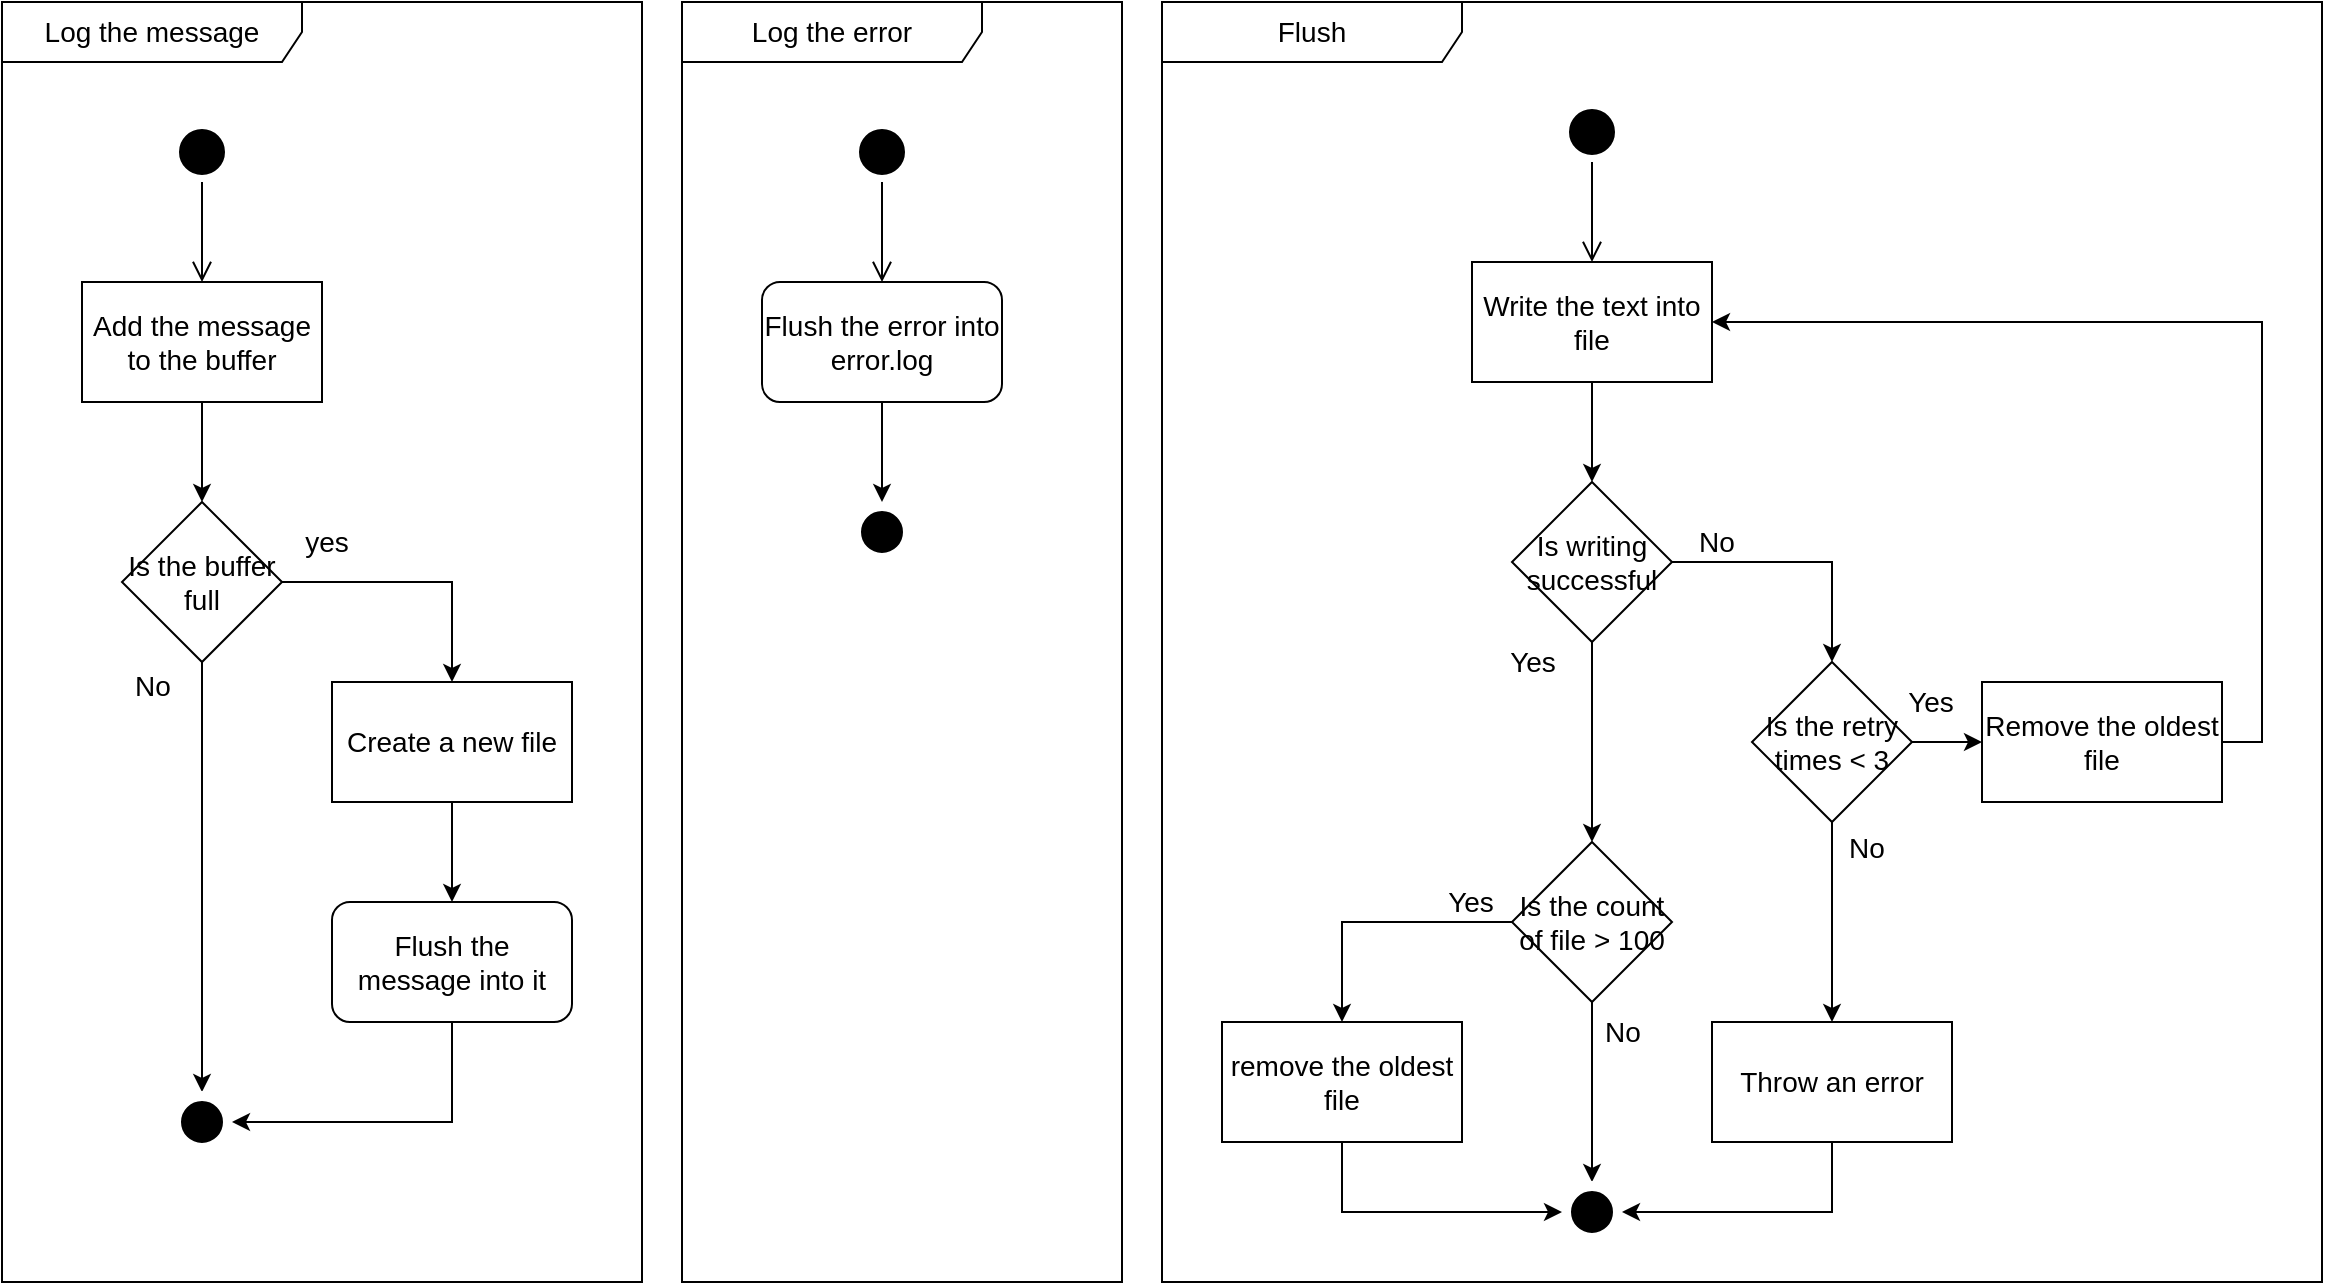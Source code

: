 <mxfile version="24.6.4" type="google">
  <diagram name="Activity Diagram" id="R9e8nta6aA1Hl9PDaqUL">
    <mxGraphModel grid="1" page="1" gridSize="10" guides="1" tooltips="1" connect="1" arrows="1" fold="1" pageScale="1" pageWidth="827" pageHeight="1169" math="0" shadow="0">
      <root>
        <mxCell id="0" />
        <mxCell id="1" parent="0" />
        <mxCell id="Ks5z1FOKRckp7h52bxmP-1" value="" style="ellipse;html=1;shape=startState;fillColor=#000000;strokeColor=#000000;" vertex="1" parent="1">
          <mxGeometry x="125" y="100" width="30" height="30" as="geometry" />
        </mxCell>
        <mxCell id="Ks5z1FOKRckp7h52bxmP-2" value="" style="edgeStyle=orthogonalEdgeStyle;html=1;verticalAlign=bottom;endArrow=open;endSize=8;strokeColor=#000000;rounded=0;" edge="1" parent="1" source="Ks5z1FOKRckp7h52bxmP-1" target="Ks5z1FOKRckp7h52bxmP-6">
          <mxGeometry relative="1" as="geometry">
            <mxPoint x="140" y="180" as="targetPoint" />
          </mxGeometry>
        </mxCell>
        <mxCell id="Ks5z1FOKRckp7h52bxmP-9" style="edgeStyle=orthogonalEdgeStyle;rounded=0;orthogonalLoop=1;jettySize=auto;html=1;" edge="1" parent="1" source="Ks5z1FOKRckp7h52bxmP-6" target="Ks5z1FOKRckp7h52bxmP-8">
          <mxGeometry relative="1" as="geometry" />
        </mxCell>
        <mxCell id="Ks5z1FOKRckp7h52bxmP-6" value="Add the message to the buffer" style="rounded=0;whiteSpace=wrap;html=1;fontSize=14;fontStyle=0" vertex="1" parent="1">
          <mxGeometry x="80" y="180" width="120" height="60" as="geometry" />
        </mxCell>
        <mxCell id="Ks5z1FOKRckp7h52bxmP-17" style="edgeStyle=orthogonalEdgeStyle;rounded=0;orthogonalLoop=1;jettySize=auto;html=1;" edge="1" parent="1" source="Ks5z1FOKRckp7h52bxmP-8" target="Ks5z1FOKRckp7h52bxmP-16">
          <mxGeometry relative="1" as="geometry" />
        </mxCell>
        <mxCell id="Ks5z1FOKRckp7h52bxmP-18" value="yes" style="edgeLabel;html=1;align=center;verticalAlign=middle;resizable=0;points=[];fontSize=14;" connectable="0" vertex="1" parent="Ks5z1FOKRckp7h52bxmP-17">
          <mxGeometry x="-0.283" y="2" relative="1" as="geometry">
            <mxPoint x="-27" y="-18" as="offset" />
          </mxGeometry>
        </mxCell>
        <mxCell id="Ks5z1FOKRckp7h52bxmP-24" style="edgeStyle=orthogonalEdgeStyle;rounded=0;orthogonalLoop=1;jettySize=auto;html=1;" edge="1" parent="1" source="Ks5z1FOKRckp7h52bxmP-8" target="Ks5z1FOKRckp7h52bxmP-21">
          <mxGeometry relative="1" as="geometry" />
        </mxCell>
        <mxCell id="Ks5z1FOKRckp7h52bxmP-26" value="&lt;font style=&quot;font-size: 14px;&quot;&gt;No&lt;/font&gt;" style="edgeLabel;html=1;align=center;verticalAlign=middle;resizable=0;points=[];" connectable="0" vertex="1" parent="Ks5z1FOKRckp7h52bxmP-24">
          <mxGeometry x="-0.893" y="4" relative="1" as="geometry">
            <mxPoint x="-29" as="offset" />
          </mxGeometry>
        </mxCell>
        <mxCell id="Ks5z1FOKRckp7h52bxmP-8" value="Is the buffer full" style="rhombus;whiteSpace=wrap;html=1;fontSize=14;" vertex="1" parent="1">
          <mxGeometry x="100" y="290" width="80" height="80" as="geometry" />
        </mxCell>
        <mxCell id="Ks5z1FOKRckp7h52bxmP-10" value="Log the message" style="shape=umlFrame;whiteSpace=wrap;html=1;pointerEvents=0;width=150;height=30;fontSize=14;" vertex="1" parent="1">
          <mxGeometry x="40" y="40" width="320" height="640" as="geometry" />
        </mxCell>
        <mxCell id="Ks5z1FOKRckp7h52bxmP-13" value="Log the error" style="shape=umlFrame;whiteSpace=wrap;html=1;pointerEvents=0;width=150;height=30;fontSize=14;" vertex="1" parent="1">
          <mxGeometry x="380" y="40" width="220" height="640" as="geometry" />
        </mxCell>
        <mxCell id="Ks5z1FOKRckp7h52bxmP-15" value="Flush" style="shape=umlFrame;whiteSpace=wrap;html=1;pointerEvents=0;width=150;height=30;fontSize=14;" vertex="1" parent="1">
          <mxGeometry x="620" y="40" width="580" height="640" as="geometry" />
        </mxCell>
        <mxCell id="Ks5z1FOKRckp7h52bxmP-20" style="edgeStyle=orthogonalEdgeStyle;rounded=0;orthogonalLoop=1;jettySize=auto;html=1;" edge="1" parent="1" source="Ks5z1FOKRckp7h52bxmP-16" target="Ks5z1FOKRckp7h52bxmP-29">
          <mxGeometry relative="1" as="geometry">
            <mxPoint x="265" y="510" as="targetPoint" />
            <Array as="points">
              <mxPoint x="265" y="480" />
              <mxPoint x="265" y="480" />
            </Array>
          </mxGeometry>
        </mxCell>
        <mxCell id="Ks5z1FOKRckp7h52bxmP-16" value="Create a new file" style="rounded=0;whiteSpace=wrap;html=1;fontSize=14;fontStyle=0" vertex="1" parent="1">
          <mxGeometry x="205" y="380" width="120" height="60" as="geometry" />
        </mxCell>
        <mxCell id="Ks5z1FOKRckp7h52bxmP-21" value="" style="ellipse;html=1;shape=endState;fillColor=#000000;strokeColor=#FFFFFF;" vertex="1" parent="1">
          <mxGeometry x="125" y="585" width="30" height="30" as="geometry" />
        </mxCell>
        <mxCell id="Ks5z1FOKRckp7h52bxmP-31" style="edgeStyle=orthogonalEdgeStyle;rounded=0;orthogonalLoop=1;jettySize=auto;html=1;" edge="1" parent="1" source="Ks5z1FOKRckp7h52bxmP-29" target="Ks5z1FOKRckp7h52bxmP-21">
          <mxGeometry relative="1" as="geometry">
            <Array as="points">
              <mxPoint x="265" y="600" />
            </Array>
          </mxGeometry>
        </mxCell>
        <mxCell id="Ks5z1FOKRckp7h52bxmP-29" value="Flush the message into it" style="rounded=1;whiteSpace=wrap;html=1;fontSize=14;fontStyle=0" vertex="1" parent="1">
          <mxGeometry x="205" y="490" width="120" height="60" as="geometry" />
        </mxCell>
        <mxCell id="Ks5z1FOKRckp7h52bxmP-33" value="" style="ellipse;html=1;shape=startState;fillColor=#000000;strokeColor=#000000;" vertex="1" parent="1">
          <mxGeometry x="465" y="100" width="30" height="30" as="geometry" />
        </mxCell>
        <mxCell id="Ks5z1FOKRckp7h52bxmP-34" value="" style="edgeStyle=orthogonalEdgeStyle;html=1;verticalAlign=bottom;endArrow=open;endSize=8;strokeColor=#000000;rounded=0;" edge="1" parent="1" source="Ks5z1FOKRckp7h52bxmP-33" target="Ks5z1FOKRckp7h52bxmP-53">
          <mxGeometry relative="1" as="geometry">
            <mxPoint x="480" y="180" as="targetPoint" />
          </mxGeometry>
        </mxCell>
        <mxCell id="Ks5z1FOKRckp7h52bxmP-51" value="" style="ellipse;html=1;shape=endState;fillColor=#000000;strokeColor=#FFFFFF;" vertex="1" parent="1">
          <mxGeometry x="465" y="290" width="30" height="30" as="geometry" />
        </mxCell>
        <mxCell id="Ks5z1FOKRckp7h52bxmP-52" style="edgeStyle=orthogonalEdgeStyle;rounded=0;orthogonalLoop=1;jettySize=auto;html=1;" edge="1" parent="1" source="Ks5z1FOKRckp7h52bxmP-53" target="Ks5z1FOKRckp7h52bxmP-51">
          <mxGeometry relative="1" as="geometry">
            <Array as="points">
              <mxPoint x="480" y="320" />
              <mxPoint x="480" y="320" />
            </Array>
          </mxGeometry>
        </mxCell>
        <mxCell id="Ks5z1FOKRckp7h52bxmP-53" value="Flush the error into error.log" style="rounded=1;whiteSpace=wrap;html=1;fontSize=14;fontStyle=0" vertex="1" parent="1">
          <mxGeometry x="420" y="180" width="120" height="60" as="geometry" />
        </mxCell>
        <mxCell id="Ks5z1FOKRckp7h52bxmP-54" value="" style="ellipse;html=1;shape=startState;fillColor=#000000;strokeColor=#000000;" vertex="1" parent="1">
          <mxGeometry x="820" y="90" width="30" height="30" as="geometry" />
        </mxCell>
        <mxCell id="Ks5z1FOKRckp7h52bxmP-55" value="" style="edgeStyle=orthogonalEdgeStyle;html=1;verticalAlign=bottom;endArrow=open;endSize=8;strokeColor=#000000;rounded=0;" edge="1" parent="1" source="Ks5z1FOKRckp7h52bxmP-54" target="Ks5z1FOKRckp7h52bxmP-58">
          <mxGeometry relative="1" as="geometry">
            <mxPoint x="835" y="170" as="targetPoint" />
          </mxGeometry>
        </mxCell>
        <mxCell id="Ks5z1FOKRckp7h52bxmP-61" style="edgeStyle=orthogonalEdgeStyle;rounded=0;orthogonalLoop=1;jettySize=auto;html=1;" edge="1" parent="1" source="Ks5z1FOKRckp7h52bxmP-58" target="Ks5z1FOKRckp7h52bxmP-60">
          <mxGeometry relative="1" as="geometry" />
        </mxCell>
        <mxCell id="Ks5z1FOKRckp7h52bxmP-58" value="Write the text into file" style="rounded=0;whiteSpace=wrap;html=1;fontSize=14;fontStyle=0" vertex="1" parent="1">
          <mxGeometry x="775" y="170" width="120" height="60" as="geometry" />
        </mxCell>
        <mxCell id="Ks5z1FOKRckp7h52bxmP-64" style="edgeStyle=orthogonalEdgeStyle;rounded=0;orthogonalLoop=1;jettySize=auto;html=1;" edge="1" parent="1" source="Ks5z1FOKRckp7h52bxmP-60" target="Ks5z1FOKRckp7h52bxmP-62">
          <mxGeometry relative="1" as="geometry" />
        </mxCell>
        <mxCell id="Ks5z1FOKRckp7h52bxmP-65" value="No" style="edgeLabel;html=1;align=center;verticalAlign=middle;resizable=0;points=[];fontSize=14;" connectable="0" vertex="1" parent="Ks5z1FOKRckp7h52bxmP-64">
          <mxGeometry x="-0.749" y="-1" relative="1" as="geometry">
            <mxPoint x="5" y="-11" as="offset" />
          </mxGeometry>
        </mxCell>
        <mxCell id="Ks5z1FOKRckp7h52bxmP-67" style="edgeStyle=orthogonalEdgeStyle;rounded=0;orthogonalLoop=1;jettySize=auto;html=1;" edge="1" parent="1" source="Ks5z1FOKRckp7h52bxmP-60" target="Ks5z1FOKRckp7h52bxmP-63">
          <mxGeometry relative="1" as="geometry" />
        </mxCell>
        <mxCell id="Ks5z1FOKRckp7h52bxmP-75" value="&lt;font style=&quot;font-size: 14px;&quot;&gt;Yes&lt;/font&gt;" style="edgeLabel;html=1;align=center;verticalAlign=middle;resizable=0;points=[];" connectable="0" vertex="1" parent="Ks5z1FOKRckp7h52bxmP-67">
          <mxGeometry x="-0.785" y="-2" relative="1" as="geometry">
            <mxPoint x="-28" y="-1" as="offset" />
          </mxGeometry>
        </mxCell>
        <mxCell id="Ks5z1FOKRckp7h52bxmP-60" value="Is writing successful" style="rhombus;whiteSpace=wrap;html=1;fontSize=14;" vertex="1" parent="1">
          <mxGeometry x="795" y="280" width="80" height="80" as="geometry" />
        </mxCell>
        <mxCell id="Ks5z1FOKRckp7h52bxmP-70" style="edgeStyle=orthogonalEdgeStyle;rounded=0;orthogonalLoop=1;jettySize=auto;html=1;" edge="1" parent="1" source="Ks5z1FOKRckp7h52bxmP-62" target="Ks5z1FOKRckp7h52bxmP-69">
          <mxGeometry relative="1" as="geometry">
            <Array as="points">
              <mxPoint x="1055" y="410" />
            </Array>
          </mxGeometry>
        </mxCell>
        <mxCell id="Ks5z1FOKRckp7h52bxmP-73" value="Yes" style="edgeLabel;html=1;align=center;verticalAlign=middle;resizable=0;points=[];fontSize=14;" connectable="0" vertex="1" parent="Ks5z1FOKRckp7h52bxmP-70">
          <mxGeometry x="-0.479" y="2" relative="1" as="geometry">
            <mxPoint y="-18" as="offset" />
          </mxGeometry>
        </mxCell>
        <mxCell id="Ks5z1FOKRckp7h52bxmP-72" style="edgeStyle=orthogonalEdgeStyle;rounded=0;orthogonalLoop=1;jettySize=auto;html=1;" edge="1" parent="1" source="Ks5z1FOKRckp7h52bxmP-62" target="Ks5z1FOKRckp7h52bxmP-81">
          <mxGeometry relative="1" as="geometry">
            <Array as="points">
              <mxPoint x="955" y="460" />
              <mxPoint x="955" y="460" />
            </Array>
          </mxGeometry>
        </mxCell>
        <mxCell id="Ks5z1FOKRckp7h52bxmP-74" value="&lt;font style=&quot;font-size: 14px;&quot;&gt;No&lt;/font&gt;" style="edgeLabel;html=1;align=center;verticalAlign=middle;resizable=0;points=[];" connectable="0" vertex="1" parent="Ks5z1FOKRckp7h52bxmP-72">
          <mxGeometry x="-0.749" y="1" relative="1" as="geometry">
            <mxPoint x="16" as="offset" />
          </mxGeometry>
        </mxCell>
        <mxCell id="Ks5z1FOKRckp7h52bxmP-62" value="Is the retry times &amp;lt; 3" style="rhombus;whiteSpace=wrap;html=1;fontSize=14;" vertex="1" parent="1">
          <mxGeometry x="915" y="370" width="80" height="80" as="geometry" />
        </mxCell>
        <mxCell id="Ks5z1FOKRckp7h52bxmP-68" style="edgeStyle=orthogonalEdgeStyle;rounded=0;orthogonalLoop=1;jettySize=auto;html=1;" edge="1" parent="1" source="Ks5z1FOKRckp7h52bxmP-63" target="Ks5z1FOKRckp7h52bxmP-66">
          <mxGeometry relative="1" as="geometry" />
        </mxCell>
        <mxCell id="Ks5z1FOKRckp7h52bxmP-80" value="&lt;font style=&quot;font-size: 14px;&quot;&gt;No&lt;/font&gt;" style="edgeLabel;html=1;align=center;verticalAlign=middle;resizable=0;points=[];" connectable="0" vertex="1" parent="Ks5z1FOKRckp7h52bxmP-68">
          <mxGeometry x="-0.681" y="1" relative="1" as="geometry">
            <mxPoint x="14" as="offset" />
          </mxGeometry>
        </mxCell>
        <mxCell id="Ks5z1FOKRckp7h52bxmP-77" style="edgeStyle=orthogonalEdgeStyle;rounded=0;orthogonalLoop=1;jettySize=auto;html=1;" edge="1" parent="1" source="Ks5z1FOKRckp7h52bxmP-63" target="Ks5z1FOKRckp7h52bxmP-76">
          <mxGeometry relative="1" as="geometry">
            <Array as="points">
              <mxPoint x="710" y="500" />
            </Array>
          </mxGeometry>
        </mxCell>
        <mxCell id="Ks5z1FOKRckp7h52bxmP-79" value="Yes" style="edgeLabel;html=1;align=center;verticalAlign=middle;resizable=0;points=[];fontSize=14;" connectable="0" vertex="1" parent="Ks5z1FOKRckp7h52bxmP-77">
          <mxGeometry x="-0.469" relative="1" as="geometry">
            <mxPoint x="15" y="-10" as="offset" />
          </mxGeometry>
        </mxCell>
        <mxCell id="Ks5z1FOKRckp7h52bxmP-63" value="Is the count of file &amp;gt; 100" style="rhombus;whiteSpace=wrap;html=1;fontSize=14;" vertex="1" parent="1">
          <mxGeometry x="795" y="460" width="80" height="80" as="geometry" />
        </mxCell>
        <mxCell id="Ks5z1FOKRckp7h52bxmP-66" value="" style="ellipse;html=1;shape=endState;fillColor=#000000;strokeColor=#FFFFFF;" vertex="1" parent="1">
          <mxGeometry x="820" y="630" width="30" height="30" as="geometry" />
        </mxCell>
        <mxCell id="Ks5z1FOKRckp7h52bxmP-71" style="edgeStyle=orthogonalEdgeStyle;rounded=0;orthogonalLoop=1;jettySize=auto;html=1;" edge="1" parent="1" source="Ks5z1FOKRckp7h52bxmP-69" target="Ks5z1FOKRckp7h52bxmP-58">
          <mxGeometry relative="1" as="geometry">
            <Array as="points">
              <mxPoint x="1170" y="410" />
              <mxPoint x="1170" y="200" />
            </Array>
          </mxGeometry>
        </mxCell>
        <mxCell id="Ks5z1FOKRckp7h52bxmP-69" value="Remove the oldest file" style="rounded=0;whiteSpace=wrap;html=1;fontSize=14;fontStyle=0" vertex="1" parent="1">
          <mxGeometry x="1030" y="380" width="120" height="60" as="geometry" />
        </mxCell>
        <mxCell id="Ks5z1FOKRckp7h52bxmP-78" style="edgeStyle=orthogonalEdgeStyle;rounded=0;orthogonalLoop=1;jettySize=auto;html=1;" edge="1" parent="1" source="Ks5z1FOKRckp7h52bxmP-76" target="Ks5z1FOKRckp7h52bxmP-66">
          <mxGeometry relative="1" as="geometry">
            <Array as="points">
              <mxPoint x="710" y="645" />
            </Array>
          </mxGeometry>
        </mxCell>
        <mxCell id="Ks5z1FOKRckp7h52bxmP-76" value="remove the oldest file" style="rounded=0;whiteSpace=wrap;html=1;fontSize=14;fontStyle=0" vertex="1" parent="1">
          <mxGeometry x="650" y="550" width="120" height="60" as="geometry" />
        </mxCell>
        <mxCell id="Ks5z1FOKRckp7h52bxmP-82" style="edgeStyle=orthogonalEdgeStyle;rounded=0;orthogonalLoop=1;jettySize=auto;html=1;" edge="1" parent="1" source="Ks5z1FOKRckp7h52bxmP-81" target="Ks5z1FOKRckp7h52bxmP-66">
          <mxGeometry relative="1" as="geometry">
            <Array as="points">
              <mxPoint x="955" y="645" />
            </Array>
          </mxGeometry>
        </mxCell>
        <mxCell id="Ks5z1FOKRckp7h52bxmP-81" value="Throw an error" style="rounded=0;whiteSpace=wrap;html=1;fontSize=14;fontStyle=0" vertex="1" parent="1">
          <mxGeometry x="895" y="550" width="120" height="60" as="geometry" />
        </mxCell>
      </root>
    </mxGraphModel>
  </diagram>
</mxfile>
